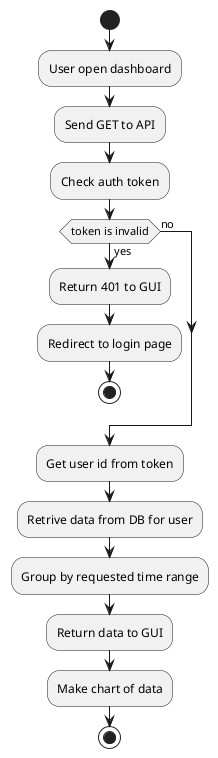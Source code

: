 @startuml "Show statistics"
start
:User open dashboard;
:Send GET to API;
:Check auth token;
if (token is invalid) then (yes)
    :Return 401 to GUI;
    :Redirect to login page;
    stop
else (no)
endif
:Get user id from token;
:Retrive data from DB for user;
:Group by requested time range;
:Return data to GUI;
:Make chart of data;
stop
@enduml